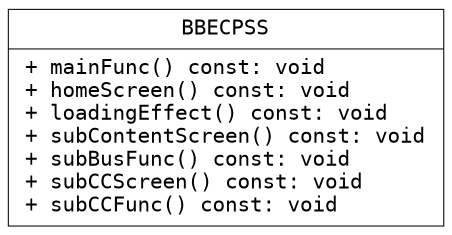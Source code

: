 digraph {
    node [shape=record, fontname="Consolas", fontsize=10, penwidth=0.5]

    Account [label="{
BBECPSS
|
	+  mainFunc() const: void\l
	+  homeScreen() const: void\l
	+  loadingEffect() const: void\l
	+  subContentScreen() const: void\l
	+  subBusFunc() const: void\l
	+  subCCScreen() const: void\l
	+  subCCFunc() const: void\l
}"]

}